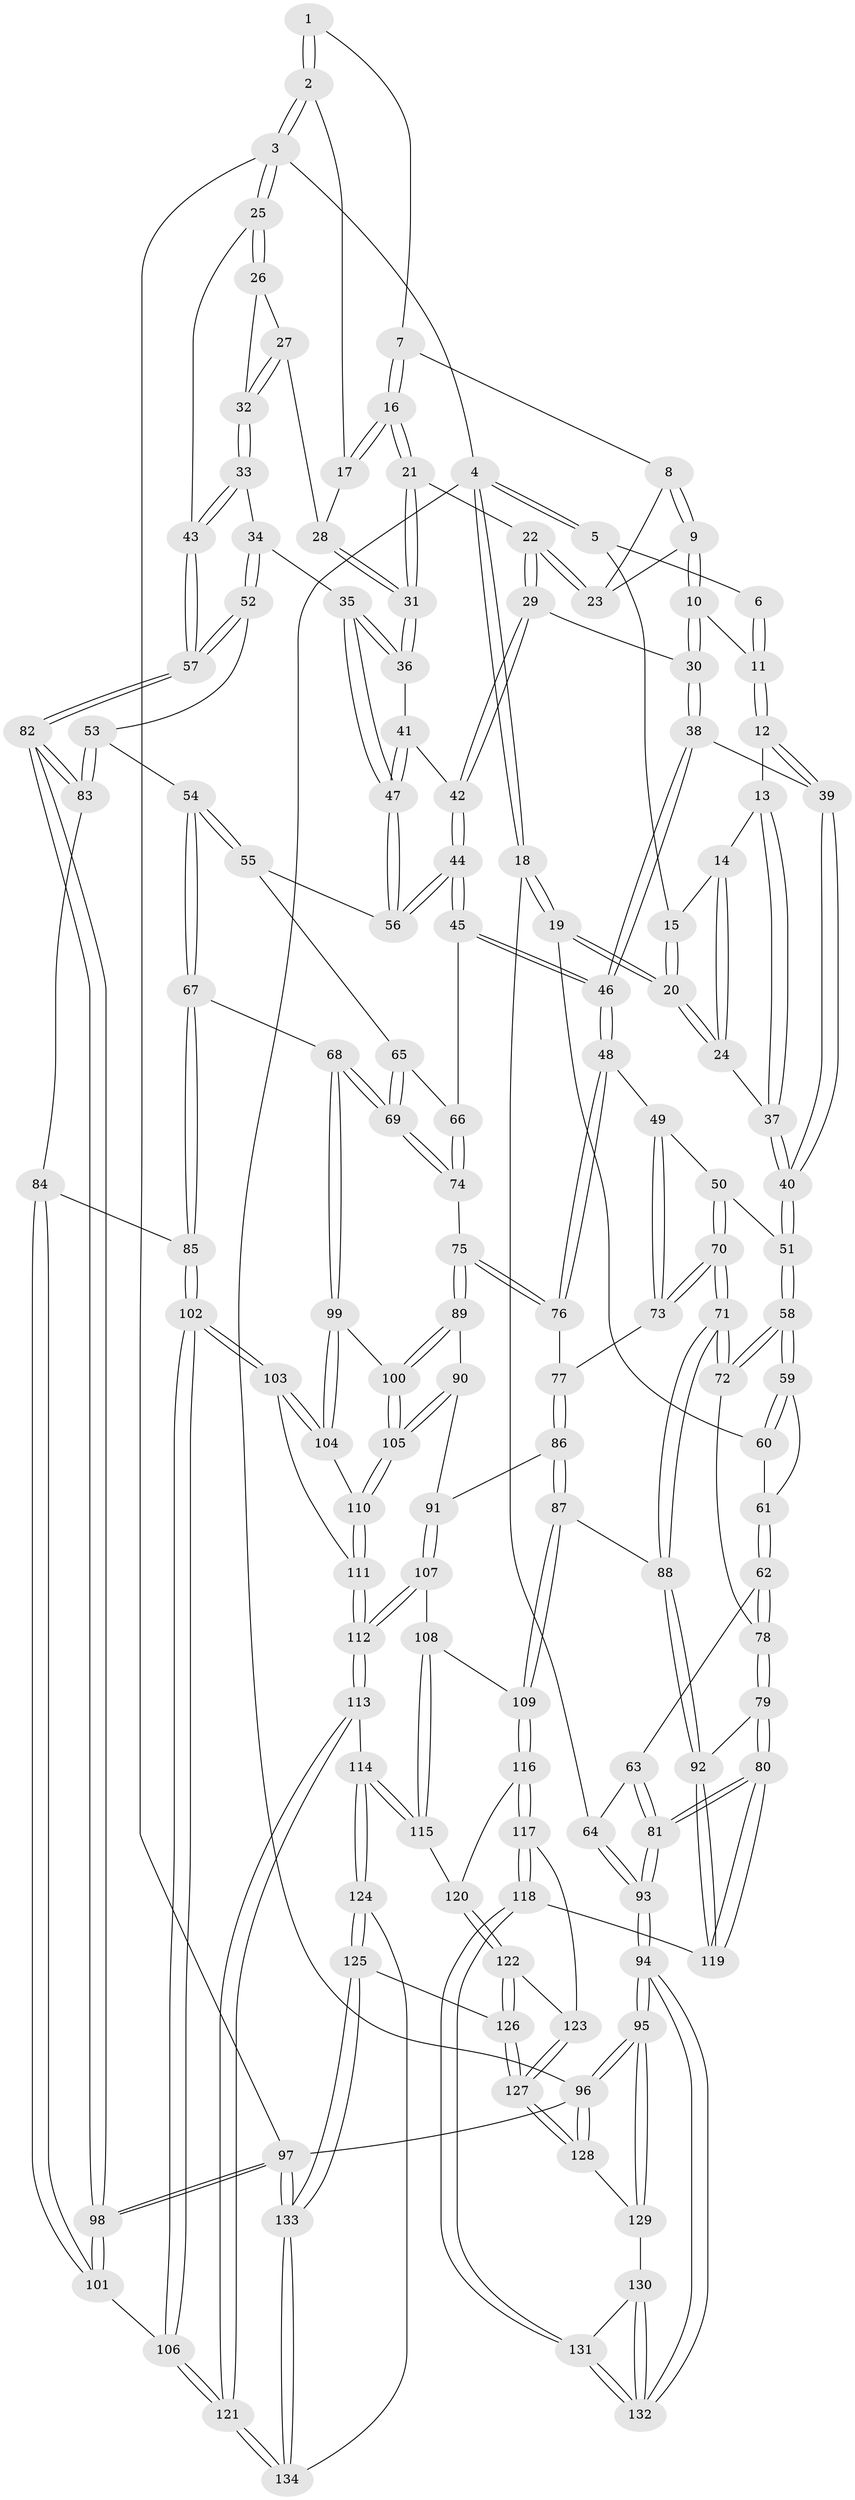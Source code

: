 // Generated by graph-tools (version 1.1) at 2025/11/02/27/25 16:11:54]
// undirected, 134 vertices, 332 edges
graph export_dot {
graph [start="1"]
  node [color=gray90,style=filled];
  1 [pos="+0.5748156268126176+0"];
  2 [pos="+1+0"];
  3 [pos="+1+0"];
  4 [pos="+0+0"];
  5 [pos="+0.20454630477038827+0"];
  6 [pos="+0.3848459052552626+0"];
  7 [pos="+0.5872740799997643+0"];
  8 [pos="+0.5618847133845527+0"];
  9 [pos="+0.46008893297709735+0.10183260012337912"];
  10 [pos="+0.42085107422437146+0.12385700977780363"];
  11 [pos="+0.40246617253444966+0.12022082892176274"];
  12 [pos="+0.398783567184739+0.12264333116392649"];
  13 [pos="+0.3900156455677582+0.12493156544835318"];
  14 [pos="+0.2730559751831894+0.09150587940875898"];
  15 [pos="+0.19627045776055843+0"];
  16 [pos="+0.7198801275927494+0.12219274648740452"];
  17 [pos="+1+0"];
  18 [pos="+0+0.2555327218370199"];
  19 [pos="+0.051760326529389715+0.23682861008528958"];
  20 [pos="+0.06593800543200953+0.2291575939163642"];
  21 [pos="+0.7191704947591346+0.1328028347719932"];
  22 [pos="+0.6028381597253097+0.1622232677702511"];
  23 [pos="+0.5725306320729443+0.10291183262256126"];
  24 [pos="+0.14391949261260892+0.2253488246866733"];
  25 [pos="+1+0"];
  26 [pos="+1+0"];
  27 [pos="+0.9216173773470693+0.17113891831396869"];
  28 [pos="+0.8736676464194668+0.12933218391097032"];
  29 [pos="+0.5620333170073261+0.21150553371293365"];
  30 [pos="+0.5216712467203387+0.2066444566999521"];
  31 [pos="+0.7630326366487903+0.1843414999624061"];
  32 [pos="+0.9302713312431217+0.22590916163120334"];
  33 [pos="+0.9288587265604044+0.2682243480886218"];
  34 [pos="+0.8691916335298252+0.2865117903609233"];
  35 [pos="+0.8035300369612208+0.26111087548416373"];
  36 [pos="+0.7640186338535461+0.18945980295973044"];
  37 [pos="+0.2638613738444928+0.26378633087241415"];
  38 [pos="+0.4617096403549893+0.26561679921375986"];
  39 [pos="+0.40646763539374575+0.28174027669220464"];
  40 [pos="+0.34573076559652616+0.3500785808430891"];
  41 [pos="+0.6643352086905575+0.2740631613992832"];
  42 [pos="+0.592076927016936+0.2945973612344015"];
  43 [pos="+1+0.3623557368208498"];
  44 [pos="+0.5787100595055007+0.3969542864700473"];
  45 [pos="+0.5697979588573455+0.40620802543251894"];
  46 [pos="+0.5528396396453387+0.41276915686323506"];
  47 [pos="+0.7422093409183826+0.347939879762349"];
  48 [pos="+0.5452926680560019+0.4172710929026457"];
  49 [pos="+0.47019176492336023+0.42403820786820956"];
  50 [pos="+0.40437361397820487+0.41446878259542225"];
  51 [pos="+0.34844481885038187+0.3622944876815936"];
  52 [pos="+0.8739524955120299+0.4292683288021599"];
  53 [pos="+0.8307481880576426+0.471159757325102"];
  54 [pos="+0.8283789436427225+0.47166901056878735"];
  55 [pos="+0.7513606892410007+0.41742820355771"];
  56 [pos="+0.7264303063581685+0.38813476083164633"];
  57 [pos="+1+0.41479270091148546"];
  58 [pos="+0.21824026962045986+0.45844756940478304"];
  59 [pos="+0.21809128068953992+0.458366453022657"];
  60 [pos="+0.10107942476445006+0.32923080744099414"];
  61 [pos="+0.09367805233799895+0.49454715493017326"];
  62 [pos="+0.07894398894187293+0.5135629778035653"];
  63 [pos="+0.04748254346839431+0.5039938565437961"];
  64 [pos="+0+0.3259449628426834"];
  65 [pos="+0.6916919988999807+0.4997529388889326"];
  66 [pos="+0.5955413457451803+0.43990714740460507"];
  67 [pos="+0.7434929381972274+0.609395857177979"];
  68 [pos="+0.7334287194145667+0.609954213346915"];
  69 [pos="+0.7252983446750244+0.6059920063133603"];
  70 [pos="+0.34629159565640133+0.5687229173792685"];
  71 [pos="+0.298299484773601+0.6183701866489939"];
  72 [pos="+0.22696087665713638+0.5060340788187371"];
  73 [pos="+0.4552219284915457+0.5665559542728675"];
  74 [pos="+0.6600158655428189+0.5942525917411213"];
  75 [pos="+0.5976301365673402+0.6103456541340557"];
  76 [pos="+0.5418462486549288+0.5322299234284861"];
  77 [pos="+0.47939348652983566+0.5836836164987379"];
  78 [pos="+0.10116136355539772+0.5670199873145626"];
  79 [pos="+0.09349179129359453+0.669357763253926"];
  80 [pos="+0+0.7727895392355121"];
  81 [pos="+0+0.7740413613285712"];
  82 [pos="+1+0.5483701288833549"];
  83 [pos="+0.9044337059546907+0.5414599222280139"];
  84 [pos="+0.8841674040546316+0.6456454741645331"];
  85 [pos="+0.7721467766815941+0.6325880258184431"];
  86 [pos="+0.4913033927333856+0.6499939523674144"];
  87 [pos="+0.3105886004261322+0.6504199829921625"];
  88 [pos="+0.2965394287949167+0.6310374271575812"];
  89 [pos="+0.5708581879395852+0.6433812657903543"];
  90 [pos="+0.555003809546647+0.6567933193785708"];
  91 [pos="+0.5055935302074526+0.6624804584990708"];
  92 [pos="+0.15045518285283976+0.6765621855833688"];
  93 [pos="+0+0.8167950908765365"];
  94 [pos="+0+1"];
  95 [pos="+0+1"];
  96 [pos="+0+1"];
  97 [pos="+1+1"];
  98 [pos="+1+0.7386521224855418"];
  99 [pos="+0.6912232988192415+0.6878116442232888"];
  100 [pos="+0.6533130951100026+0.7034608065394147"];
  101 [pos="+1+0.7487613159125072"];
  102 [pos="+0.8131707023290452+0.843937813625439"];
  103 [pos="+0.7581719589844389+0.8233959641424788"];
  104 [pos="+0.6987287568906325+0.7394010002842397"];
  105 [pos="+0.60149360947948+0.752685102204955"];
  106 [pos="+0.8192961920594259+0.8497554000207113"];
  107 [pos="+0.5002429754368634+0.6796098290348884"];
  108 [pos="+0.4776955906433446+0.7065179592084498"];
  109 [pos="+0.3417009736497426+0.7594682332607378"];
  110 [pos="+0.5987463525991061+0.7881519568746373"];
  111 [pos="+0.5870163791748003+0.8266244094177377"];
  112 [pos="+0.559664191205856+0.8508070026555238"];
  113 [pos="+0.5520208088034777+0.8612196538032916"];
  114 [pos="+0.5302151113531955+0.8713585773120193"];
  115 [pos="+0.4675664239133241+0.8486103020442476"];
  116 [pos="+0.3422887677393847+0.7720596531854446"];
  117 [pos="+0.26164857619558796+0.853087251319363"];
  118 [pos="+0.23112114634076494+0.8651331830827502"];
  119 [pos="+0.21725391736675204+0.8531883751742477"];
  120 [pos="+0.4566109642622886+0.8470015455495141"];
  121 [pos="+0.7956044913718346+1"];
  122 [pos="+0.3675218042941927+0.941836359793394"];
  123 [pos="+0.307164564360131+0.8937080764443425"];
  124 [pos="+0.5199630259302818+0.9277974463516152"];
  125 [pos="+0.43931491981926735+1"];
  126 [pos="+0.37434014722448583+1"];
  127 [pos="+0.31367560609415895+1"];
  128 [pos="+0.31211775371122474+1"];
  129 [pos="+0.22458499458421893+0.9785182238292487"];
  130 [pos="+0.2202466790457163+0.9578254582050599"];
  131 [pos="+0.22025172954002148+0.8942817640745427"];
  132 [pos="+0+1"];
  133 [pos="+0.8478650281752158+1"];
  134 [pos="+0.812469646217898+1"];
  1 -- 2;
  1 -- 2;
  1 -- 7;
  2 -- 3;
  2 -- 3;
  2 -- 17;
  3 -- 4;
  3 -- 25;
  3 -- 25;
  3 -- 97;
  4 -- 5;
  4 -- 5;
  4 -- 18;
  4 -- 18;
  4 -- 96;
  5 -- 6;
  5 -- 15;
  6 -- 11;
  6 -- 11;
  7 -- 8;
  7 -- 16;
  7 -- 16;
  8 -- 9;
  8 -- 9;
  8 -- 23;
  9 -- 10;
  9 -- 10;
  9 -- 23;
  10 -- 11;
  10 -- 30;
  10 -- 30;
  11 -- 12;
  11 -- 12;
  12 -- 13;
  12 -- 39;
  12 -- 39;
  13 -- 14;
  13 -- 37;
  13 -- 37;
  14 -- 15;
  14 -- 24;
  14 -- 24;
  15 -- 20;
  15 -- 20;
  16 -- 17;
  16 -- 17;
  16 -- 21;
  16 -- 21;
  17 -- 28;
  18 -- 19;
  18 -- 19;
  18 -- 64;
  19 -- 20;
  19 -- 20;
  19 -- 60;
  20 -- 24;
  20 -- 24;
  21 -- 22;
  21 -- 31;
  21 -- 31;
  22 -- 23;
  22 -- 23;
  22 -- 29;
  22 -- 29;
  24 -- 37;
  25 -- 26;
  25 -- 26;
  25 -- 43;
  26 -- 27;
  26 -- 32;
  27 -- 28;
  27 -- 32;
  27 -- 32;
  28 -- 31;
  28 -- 31;
  29 -- 30;
  29 -- 42;
  29 -- 42;
  30 -- 38;
  30 -- 38;
  31 -- 36;
  31 -- 36;
  32 -- 33;
  32 -- 33;
  33 -- 34;
  33 -- 43;
  33 -- 43;
  34 -- 35;
  34 -- 52;
  34 -- 52;
  35 -- 36;
  35 -- 36;
  35 -- 47;
  35 -- 47;
  36 -- 41;
  37 -- 40;
  37 -- 40;
  38 -- 39;
  38 -- 46;
  38 -- 46;
  39 -- 40;
  39 -- 40;
  40 -- 51;
  40 -- 51;
  41 -- 42;
  41 -- 47;
  41 -- 47;
  42 -- 44;
  42 -- 44;
  43 -- 57;
  43 -- 57;
  44 -- 45;
  44 -- 45;
  44 -- 56;
  44 -- 56;
  45 -- 46;
  45 -- 46;
  45 -- 66;
  46 -- 48;
  46 -- 48;
  47 -- 56;
  47 -- 56;
  48 -- 49;
  48 -- 76;
  48 -- 76;
  49 -- 50;
  49 -- 73;
  49 -- 73;
  50 -- 51;
  50 -- 70;
  50 -- 70;
  51 -- 58;
  51 -- 58;
  52 -- 53;
  52 -- 57;
  52 -- 57;
  53 -- 54;
  53 -- 83;
  53 -- 83;
  54 -- 55;
  54 -- 55;
  54 -- 67;
  54 -- 67;
  55 -- 56;
  55 -- 65;
  57 -- 82;
  57 -- 82;
  58 -- 59;
  58 -- 59;
  58 -- 72;
  58 -- 72;
  59 -- 60;
  59 -- 60;
  59 -- 61;
  60 -- 61;
  61 -- 62;
  61 -- 62;
  62 -- 63;
  62 -- 78;
  62 -- 78;
  63 -- 64;
  63 -- 81;
  63 -- 81;
  64 -- 93;
  64 -- 93;
  65 -- 66;
  65 -- 69;
  65 -- 69;
  66 -- 74;
  66 -- 74;
  67 -- 68;
  67 -- 85;
  67 -- 85;
  68 -- 69;
  68 -- 69;
  68 -- 99;
  68 -- 99;
  69 -- 74;
  69 -- 74;
  70 -- 71;
  70 -- 71;
  70 -- 73;
  70 -- 73;
  71 -- 72;
  71 -- 72;
  71 -- 88;
  71 -- 88;
  72 -- 78;
  73 -- 77;
  74 -- 75;
  75 -- 76;
  75 -- 76;
  75 -- 89;
  75 -- 89;
  76 -- 77;
  77 -- 86;
  77 -- 86;
  78 -- 79;
  78 -- 79;
  79 -- 80;
  79 -- 80;
  79 -- 92;
  80 -- 81;
  80 -- 81;
  80 -- 119;
  80 -- 119;
  81 -- 93;
  81 -- 93;
  82 -- 83;
  82 -- 83;
  82 -- 98;
  82 -- 98;
  83 -- 84;
  84 -- 85;
  84 -- 101;
  84 -- 101;
  85 -- 102;
  85 -- 102;
  86 -- 87;
  86 -- 87;
  86 -- 91;
  87 -- 88;
  87 -- 109;
  87 -- 109;
  88 -- 92;
  88 -- 92;
  89 -- 90;
  89 -- 100;
  89 -- 100;
  90 -- 91;
  90 -- 105;
  90 -- 105;
  91 -- 107;
  91 -- 107;
  92 -- 119;
  92 -- 119;
  93 -- 94;
  93 -- 94;
  94 -- 95;
  94 -- 95;
  94 -- 132;
  94 -- 132;
  95 -- 96;
  95 -- 96;
  95 -- 129;
  95 -- 129;
  96 -- 97;
  96 -- 128;
  96 -- 128;
  97 -- 98;
  97 -- 98;
  97 -- 133;
  97 -- 133;
  98 -- 101;
  98 -- 101;
  99 -- 100;
  99 -- 104;
  99 -- 104;
  100 -- 105;
  100 -- 105;
  101 -- 106;
  102 -- 103;
  102 -- 103;
  102 -- 106;
  102 -- 106;
  103 -- 104;
  103 -- 104;
  103 -- 111;
  104 -- 110;
  105 -- 110;
  105 -- 110;
  106 -- 121;
  106 -- 121;
  107 -- 108;
  107 -- 112;
  107 -- 112;
  108 -- 109;
  108 -- 115;
  108 -- 115;
  109 -- 116;
  109 -- 116;
  110 -- 111;
  110 -- 111;
  111 -- 112;
  111 -- 112;
  112 -- 113;
  112 -- 113;
  113 -- 114;
  113 -- 121;
  113 -- 121;
  114 -- 115;
  114 -- 115;
  114 -- 124;
  114 -- 124;
  115 -- 120;
  116 -- 117;
  116 -- 117;
  116 -- 120;
  117 -- 118;
  117 -- 118;
  117 -- 123;
  118 -- 119;
  118 -- 131;
  118 -- 131;
  120 -- 122;
  120 -- 122;
  121 -- 134;
  121 -- 134;
  122 -- 123;
  122 -- 126;
  122 -- 126;
  123 -- 127;
  123 -- 127;
  124 -- 125;
  124 -- 125;
  124 -- 134;
  125 -- 126;
  125 -- 133;
  125 -- 133;
  126 -- 127;
  126 -- 127;
  127 -- 128;
  127 -- 128;
  128 -- 129;
  129 -- 130;
  130 -- 131;
  130 -- 132;
  130 -- 132;
  131 -- 132;
  131 -- 132;
  133 -- 134;
  133 -- 134;
}
